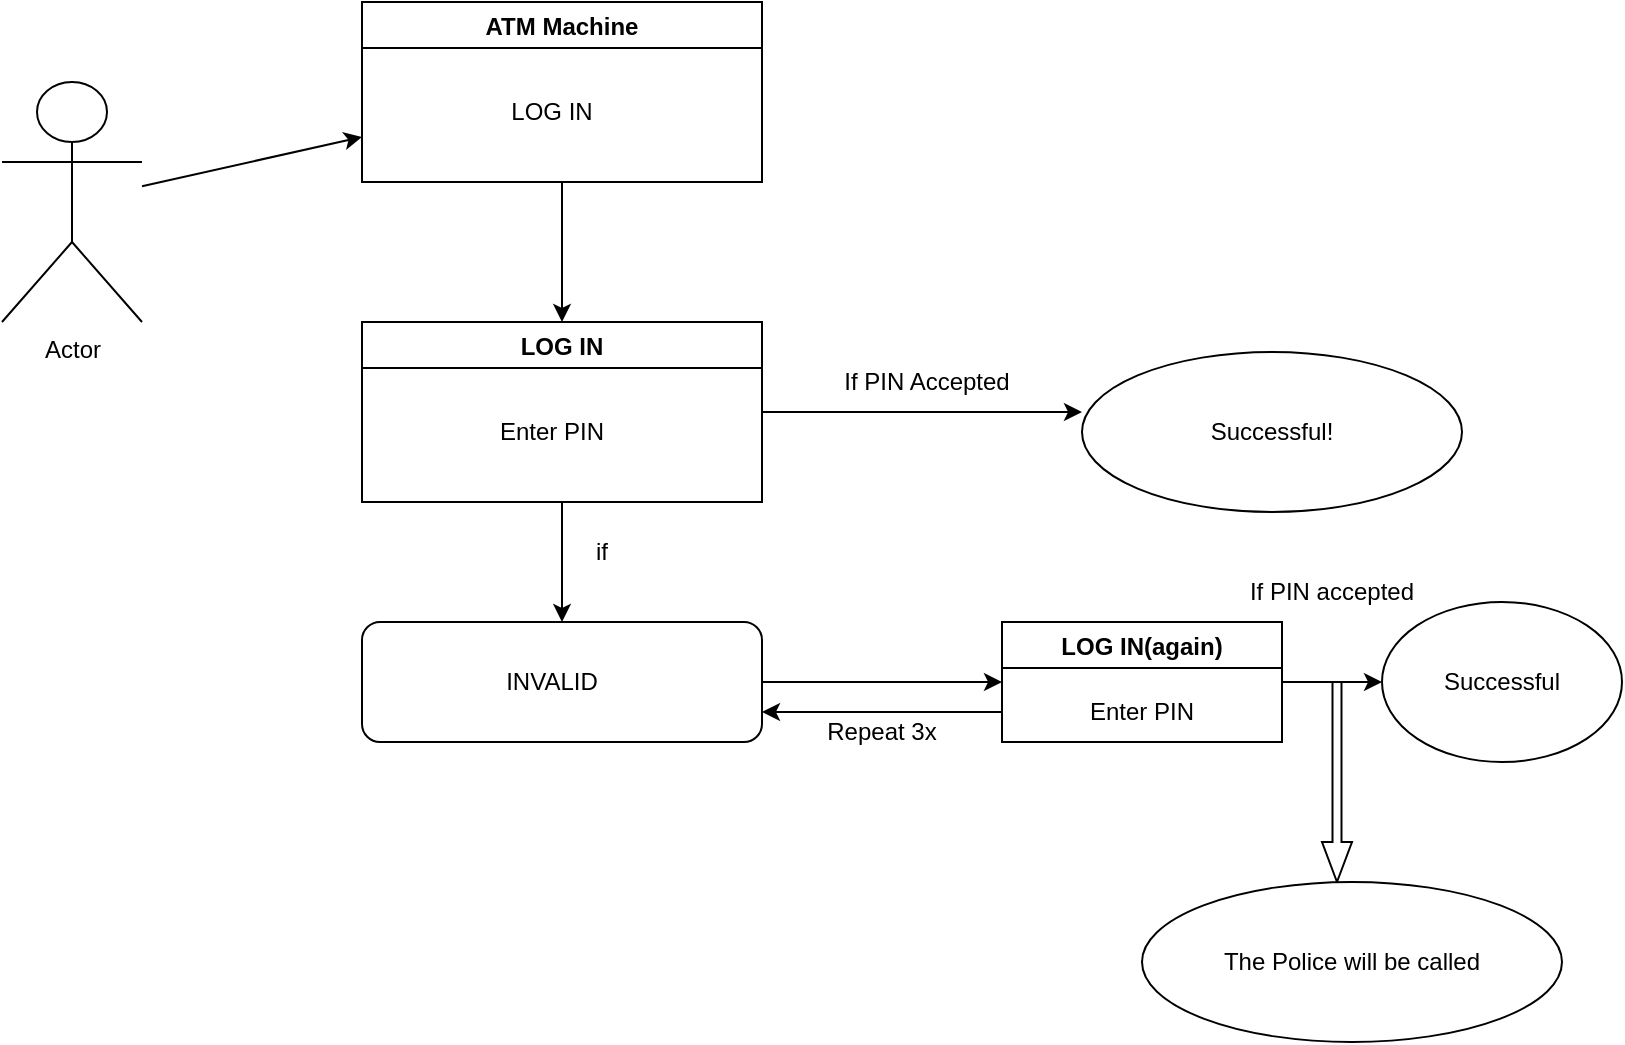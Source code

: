 <mxfile>
    <diagram id="cAsHTLibvvUr52A2o_I3" name="Page-1">
        <mxGraphModel dx="990" dy="575" grid="0" gridSize="10" guides="1" tooltips="1" connect="1" arrows="1" fold="1" page="0" pageScale="1" pageWidth="850" pageHeight="1100" math="0" shadow="0">
            <root>
                <mxCell id="0"/>
                <mxCell id="1" parent="0"/>
                <mxCell id="3" style="edgeStyle=none;html=1;" edge="1" parent="1" source="2" target="4">
                    <mxGeometry relative="1" as="geometry">
                        <mxPoint x="270" y="150" as="targetPoint"/>
                    </mxGeometry>
                </mxCell>
                <mxCell id="2" value="Actor" style="shape=umlActor;verticalLabelPosition=bottom;verticalAlign=top;html=1;outlineConnect=0;" vertex="1" parent="1">
                    <mxGeometry x="30" y="90" width="70" height="120" as="geometry"/>
                </mxCell>
                <mxCell id="20" style="edgeStyle=none;html=1;exitX=0.5;exitY=1;exitDx=0;exitDy=0;entryX=0.5;entryY=0;entryDx=0;entryDy=0;" edge="1" parent="1" source="4" target="7">
                    <mxGeometry relative="1" as="geometry"/>
                </mxCell>
                <mxCell id="4" value="ATM Machine" style="swimlane;" vertex="1" parent="1">
                    <mxGeometry x="210" y="50" width="200" height="90" as="geometry"/>
                </mxCell>
                <mxCell id="5" value="LOG IN" style="text;html=1;strokeColor=none;fillColor=none;align=center;verticalAlign=middle;whiteSpace=wrap;rounded=0;" vertex="1" parent="4">
                    <mxGeometry x="30" y="40" width="130" height="30" as="geometry"/>
                </mxCell>
                <mxCell id="18" style="edgeStyle=none;html=1;exitX=1;exitY=0.5;exitDx=0;exitDy=0;" edge="1" parent="1" source="7">
                    <mxGeometry relative="1" as="geometry">
                        <mxPoint x="570" y="255" as="targetPoint"/>
                    </mxGeometry>
                </mxCell>
                <mxCell id="19" style="edgeStyle=none;html=1;exitX=0.5;exitY=1;exitDx=0;exitDy=0;entryX=0.5;entryY=0;entryDx=0;entryDy=0;" edge="1" parent="1" source="7" target="10">
                    <mxGeometry relative="1" as="geometry"/>
                </mxCell>
                <mxCell id="7" value="LOG IN" style="swimlane;" vertex="1" parent="1">
                    <mxGeometry x="210" y="210" width="200" height="90" as="geometry"/>
                </mxCell>
                <mxCell id="8" value="Enter PIN" style="text;html=1;strokeColor=none;fillColor=none;align=center;verticalAlign=middle;whiteSpace=wrap;rounded=0;" vertex="1" parent="7">
                    <mxGeometry x="30" y="40" width="130" height="30" as="geometry"/>
                </mxCell>
                <mxCell id="17" style="edgeStyle=none;html=1;exitX=1;exitY=0.5;exitDx=0;exitDy=0;" edge="1" parent="1" source="10">
                    <mxGeometry relative="1" as="geometry">
                        <mxPoint x="530" y="390" as="targetPoint"/>
                    </mxGeometry>
                </mxCell>
                <mxCell id="10" value="" style="rounded=1;whiteSpace=wrap;html=1;" vertex="1" parent="1">
                    <mxGeometry x="210" y="360" width="200" height="60" as="geometry"/>
                </mxCell>
                <mxCell id="11" value="INVALID" style="text;html=1;strokeColor=none;fillColor=none;align=center;verticalAlign=middle;whiteSpace=wrap;rounded=0;" vertex="1" parent="1">
                    <mxGeometry x="245" y="375" width="120" height="30" as="geometry"/>
                </mxCell>
                <mxCell id="12" value="if" style="text;html=1;strokeColor=none;fillColor=none;align=center;verticalAlign=middle;whiteSpace=wrap;rounded=0;" vertex="1" parent="1">
                    <mxGeometry x="300" y="310" width="60" height="30" as="geometry"/>
                </mxCell>
                <mxCell id="14" value="If PIN Accepted" style="text;html=1;strokeColor=none;fillColor=none;align=center;verticalAlign=middle;whiteSpace=wrap;rounded=0;" vertex="1" parent="1">
                    <mxGeometry x="440" y="225" width="105" height="30" as="geometry"/>
                </mxCell>
                <mxCell id="15" value="" style="ellipse;whiteSpace=wrap;html=1;" vertex="1" parent="1">
                    <mxGeometry x="570" y="225" width="190" height="80" as="geometry"/>
                </mxCell>
                <mxCell id="16" value="Successful!" style="text;html=1;strokeColor=none;fillColor=none;align=center;verticalAlign=middle;whiteSpace=wrap;rounded=0;" vertex="1" parent="1">
                    <mxGeometry x="610" y="250" width="110" height="30" as="geometry"/>
                </mxCell>
                <mxCell id="23" style="edgeStyle=none;html=1;entryX=0;entryY=0.5;entryDx=0;entryDy=0;" edge="1" parent="1" target="24">
                    <mxGeometry relative="1" as="geometry">
                        <mxPoint x="770" y="390" as="targetPoint"/>
                        <mxPoint x="670" y="390" as="sourcePoint"/>
                        <Array as="points"/>
                    </mxGeometry>
                </mxCell>
                <mxCell id="29" style="edgeStyle=none;html=1;exitX=0;exitY=0.75;exitDx=0;exitDy=0;entryX=1;entryY=0.75;entryDx=0;entryDy=0;" edge="1" parent="1" source="21" target="10">
                    <mxGeometry relative="1" as="geometry"/>
                </mxCell>
                <mxCell id="21" value="LOG IN(again)" style="swimlane;" vertex="1" parent="1">
                    <mxGeometry x="530" y="360" width="140" height="60" as="geometry"/>
                </mxCell>
                <mxCell id="22" value="Enter PIN" style="text;html=1;strokeColor=none;fillColor=none;align=center;verticalAlign=middle;whiteSpace=wrap;rounded=0;" vertex="1" parent="21">
                    <mxGeometry x="5" y="30" width="130" height="30" as="geometry"/>
                </mxCell>
                <mxCell id="24" value="" style="ellipse;whiteSpace=wrap;html=1;" vertex="1" parent="1">
                    <mxGeometry x="720" y="350" width="120" height="80" as="geometry"/>
                </mxCell>
                <mxCell id="26" value="Successful" style="text;html=1;strokeColor=none;fillColor=none;align=center;verticalAlign=middle;whiteSpace=wrap;rounded=0;" vertex="1" parent="1">
                    <mxGeometry x="750" y="375" width="60" height="30" as="geometry"/>
                </mxCell>
                <mxCell id="27" value="If PIN accepted" style="text;html=1;strokeColor=none;fillColor=none;align=center;verticalAlign=middle;whiteSpace=wrap;rounded=0;" vertex="1" parent="1">
                    <mxGeometry x="630" y="330" width="130" height="30" as="geometry"/>
                </mxCell>
                <mxCell id="30" value="Repeat 3x" style="text;html=1;strokeColor=none;fillColor=none;align=center;verticalAlign=middle;whiteSpace=wrap;rounded=0;" vertex="1" parent="1">
                    <mxGeometry x="410" y="400" width="120" height="30" as="geometry"/>
                </mxCell>
                <mxCell id="31" value="" style="shape=singleArrow;direction=south;whiteSpace=wrap;html=1;" vertex="1" parent="1">
                    <mxGeometry x="690" y="390" width="15" height="100" as="geometry"/>
                </mxCell>
                <mxCell id="32" value="" style="ellipse;whiteSpace=wrap;html=1;" vertex="1" parent="1">
                    <mxGeometry x="600" y="490" width="210" height="80" as="geometry"/>
                </mxCell>
                <mxCell id="33" value="The Police will be called" style="text;html=1;strokeColor=none;fillColor=none;align=center;verticalAlign=middle;whiteSpace=wrap;rounded=0;" vertex="1" parent="1">
                    <mxGeometry x="620" y="515" width="170" height="30" as="geometry"/>
                </mxCell>
            </root>
        </mxGraphModel>
    </diagram>
</mxfile>